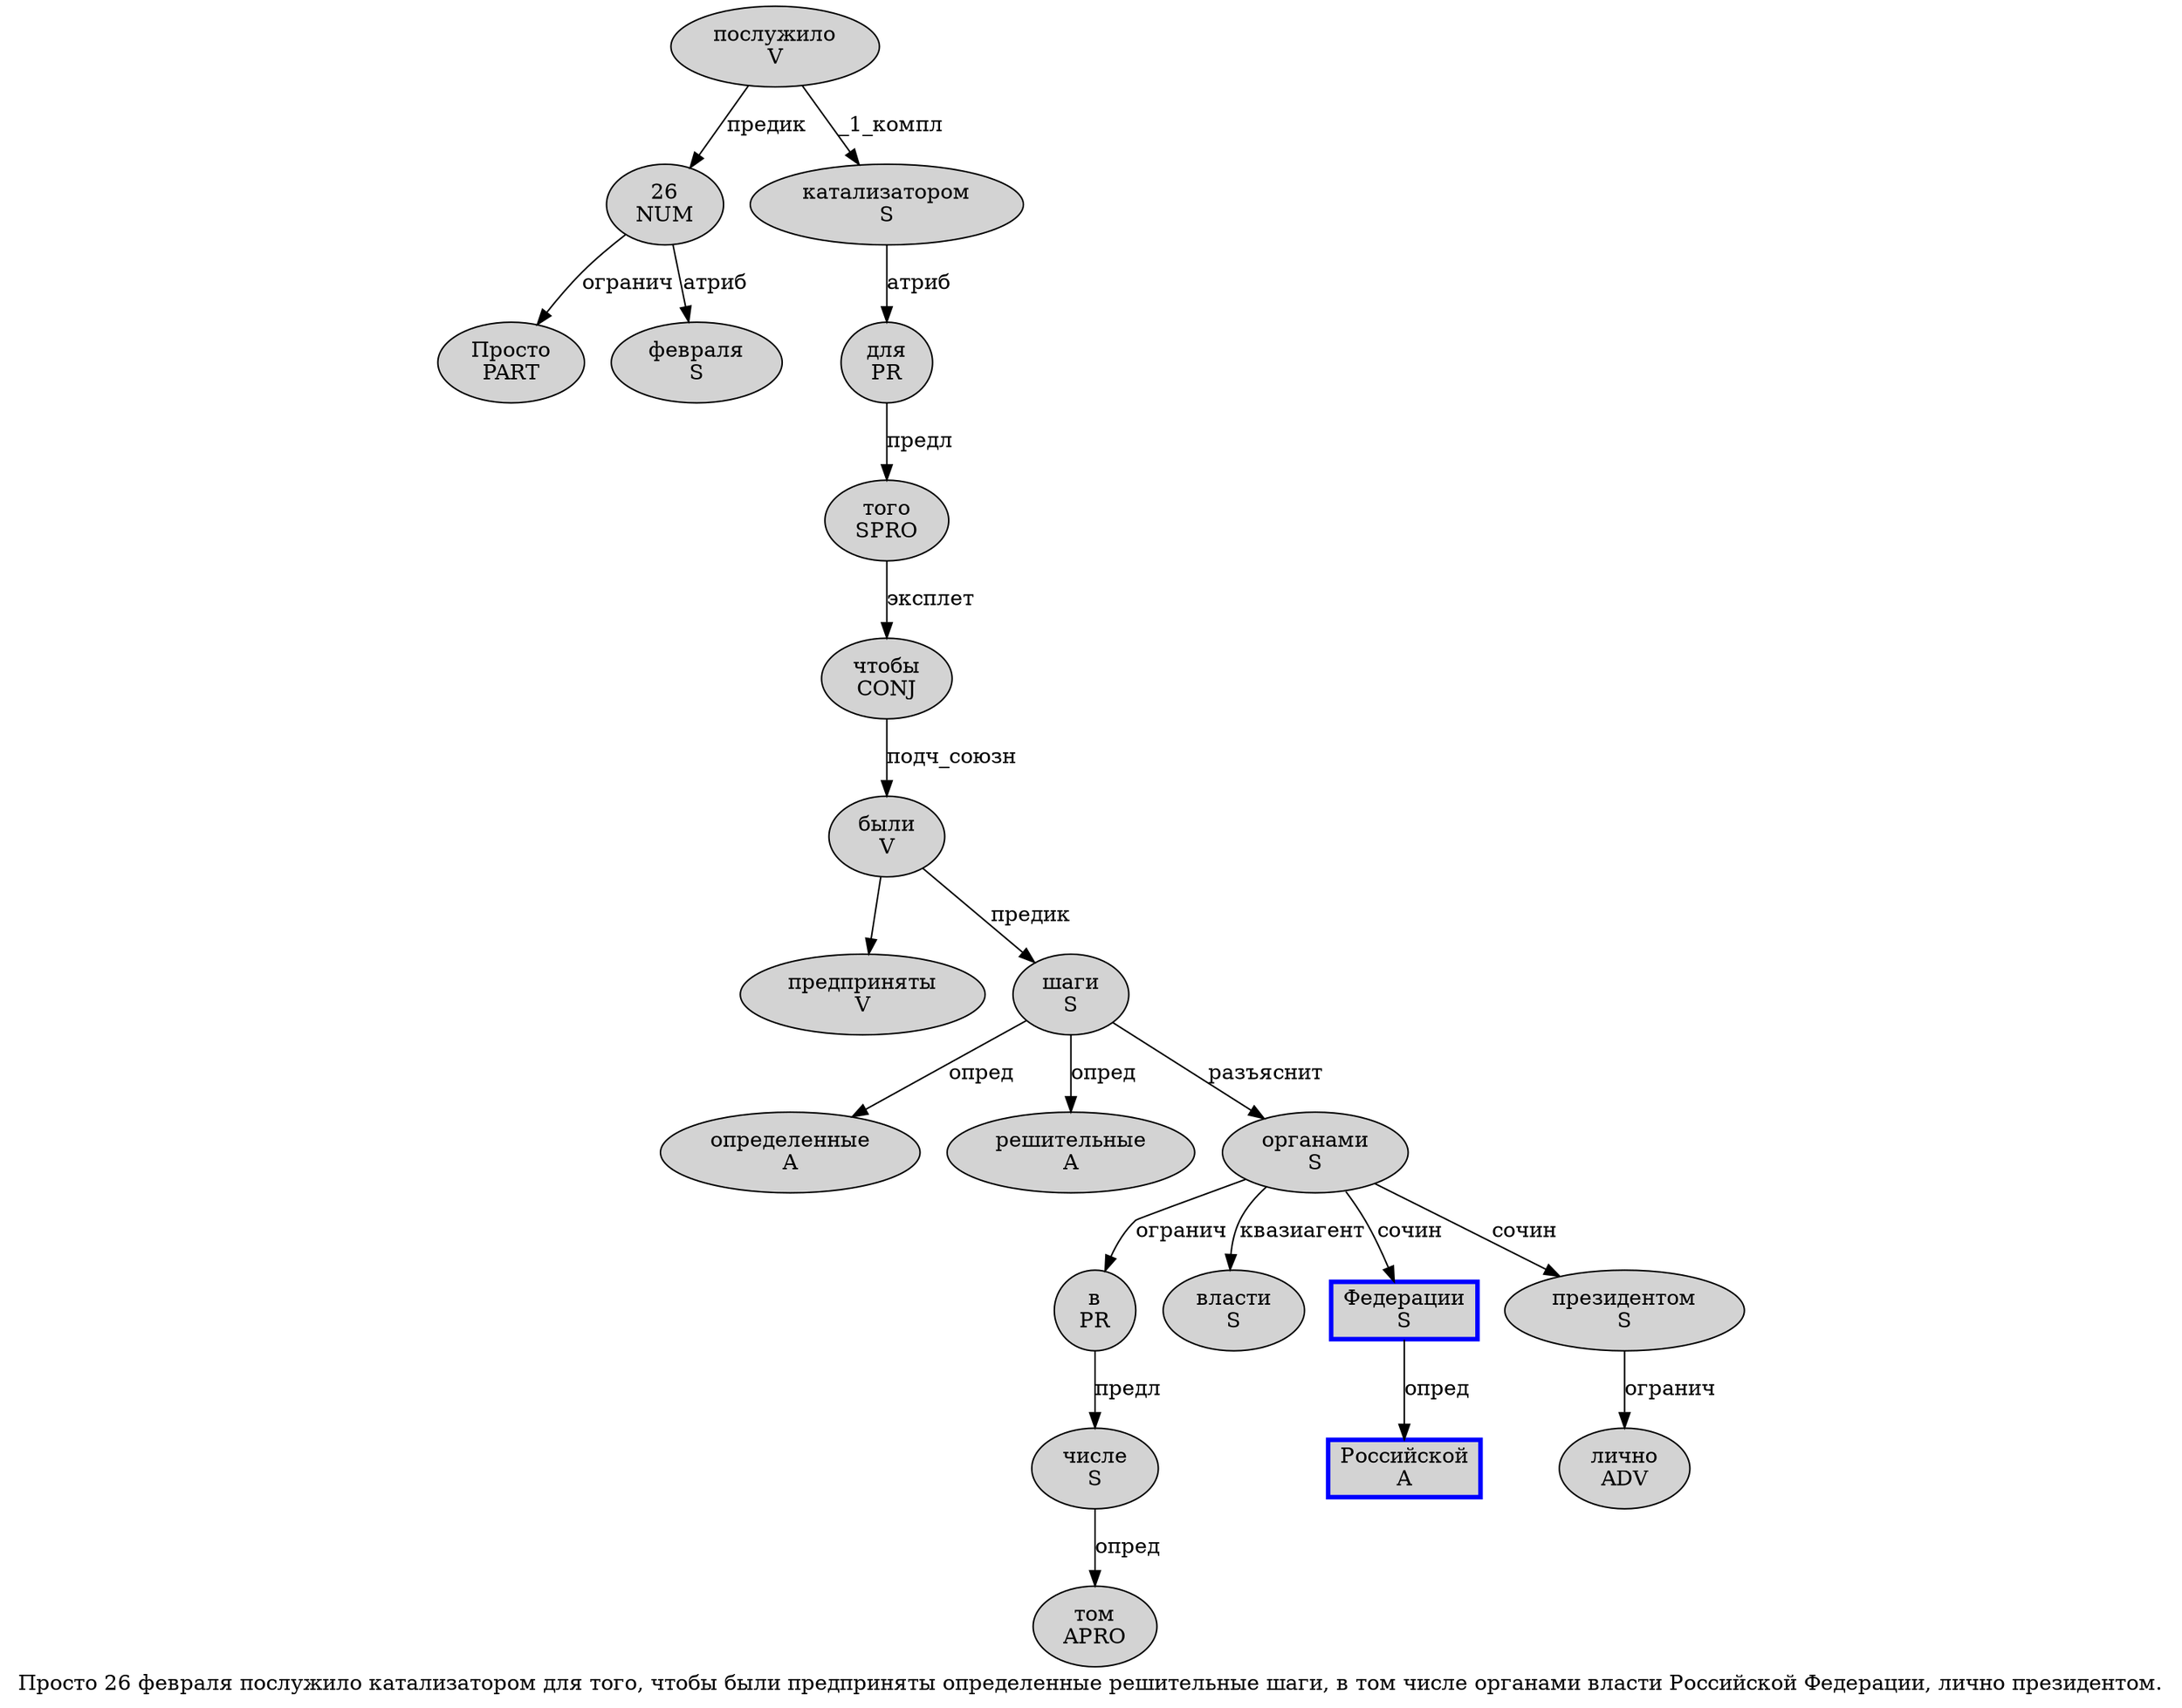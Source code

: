 digraph SENTENCE_169 {
	graph [label="Просто 26 февраля послужило катализатором для того, чтобы были предприняты определенные решительные шаги, в том числе органами власти Российской Федерации, лично президентом."]
	node [style=filled]
		0 [label="Просто
PART" color="" fillcolor=lightgray penwidth=1 shape=ellipse]
		1 [label="26
NUM" color="" fillcolor=lightgray penwidth=1 shape=ellipse]
		2 [label="февраля
S" color="" fillcolor=lightgray penwidth=1 shape=ellipse]
		3 [label="послужило
V" color="" fillcolor=lightgray penwidth=1 shape=ellipse]
		4 [label="катализатором
S" color="" fillcolor=lightgray penwidth=1 shape=ellipse]
		5 [label="для
PR" color="" fillcolor=lightgray penwidth=1 shape=ellipse]
		6 [label="того
SPRO" color="" fillcolor=lightgray penwidth=1 shape=ellipse]
		8 [label="чтобы
CONJ" color="" fillcolor=lightgray penwidth=1 shape=ellipse]
		9 [label="были
V" color="" fillcolor=lightgray penwidth=1 shape=ellipse]
		10 [label="предприняты
V" color="" fillcolor=lightgray penwidth=1 shape=ellipse]
		11 [label="определенные
A" color="" fillcolor=lightgray penwidth=1 shape=ellipse]
		12 [label="решительные
A" color="" fillcolor=lightgray penwidth=1 shape=ellipse]
		13 [label="шаги
S" color="" fillcolor=lightgray penwidth=1 shape=ellipse]
		15 [label="в
PR" color="" fillcolor=lightgray penwidth=1 shape=ellipse]
		16 [label="том
APRO" color="" fillcolor=lightgray penwidth=1 shape=ellipse]
		17 [label="числе
S" color="" fillcolor=lightgray penwidth=1 shape=ellipse]
		18 [label="органами
S" color="" fillcolor=lightgray penwidth=1 shape=ellipse]
		19 [label="власти
S" color="" fillcolor=lightgray penwidth=1 shape=ellipse]
		20 [label="Российской
A" color=blue fillcolor=lightgray penwidth=3 shape=box]
		21 [label="Федерации
S" color=blue fillcolor=lightgray penwidth=3 shape=box]
		23 [label="лично
ADV" color="" fillcolor=lightgray penwidth=1 shape=ellipse]
		24 [label="президентом
S" color="" fillcolor=lightgray penwidth=1 shape=ellipse]
			1 -> 0 [label="огранич"]
			1 -> 2 [label="атриб"]
			17 -> 16 [label="опред"]
			13 -> 11 [label="опред"]
			13 -> 12 [label="опред"]
			13 -> 18 [label="разъяснит"]
			21 -> 20 [label="опред"]
			5 -> 6 [label="предл"]
			6 -> 8 [label="эксплет"]
			24 -> 23 [label="огранич"]
			18 -> 15 [label="огранич"]
			18 -> 19 [label="квазиагент"]
			18 -> 21 [label="сочин"]
			18 -> 24 [label="сочин"]
			4 -> 5 [label="атриб"]
			15 -> 17 [label="предл"]
			8 -> 9 [label="подч_союзн"]
			9 -> 10
			9 -> 13 [label="предик"]
			3 -> 1 [label="предик"]
			3 -> 4 [label="_1_компл"]
}